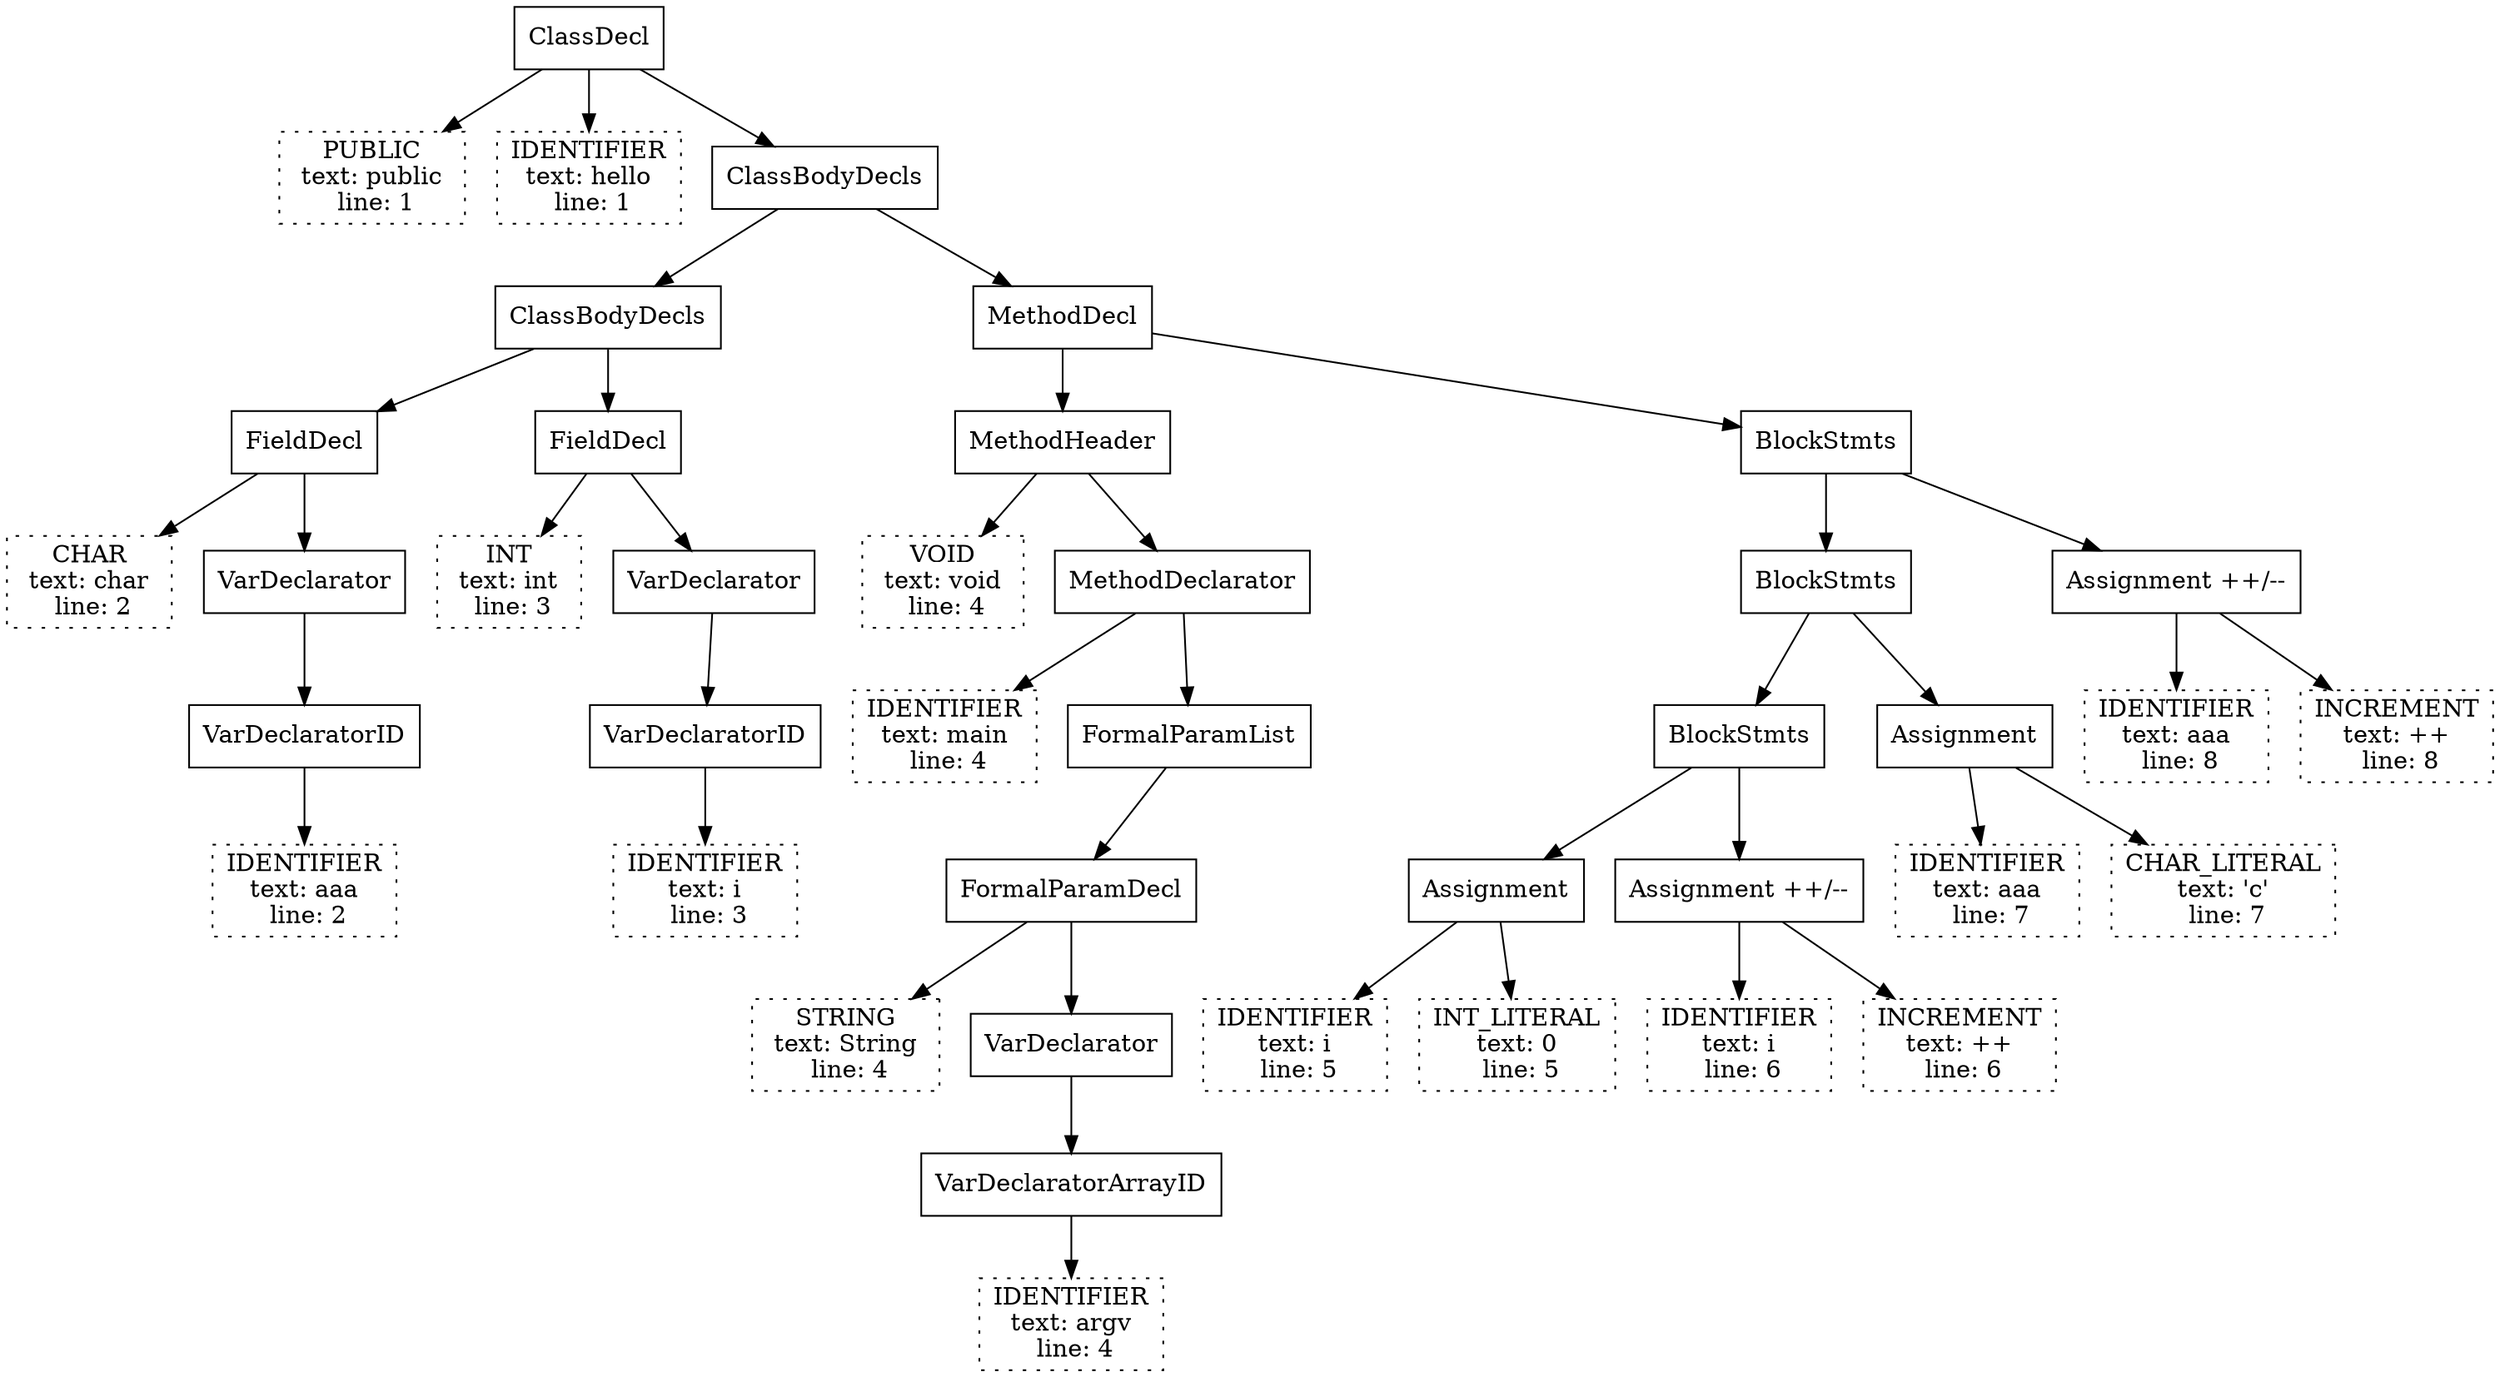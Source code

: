 digraph {
	N0 [shape=rectangle label=<ClassDecl>]
	N1 [shape=rectangle style=dotted label=<PUBLIC<br/> text: public <br/> line: 1>]
	N0 -> N1
	N2 [shape=rectangle style=dotted label=<IDENTIFIER<br/> text: hello <br/> line: 1>]
	N0 -> N2
	N3 [shape=rectangle label=<ClassBodyDecls>]
	N0 -> N3
	N4 [shape=rectangle label=<ClassBodyDecls>]
	N3 -> N4
	N5 [shape=rectangle label=<FieldDecl>]
	N4 -> N5
	N6 [shape=rectangle style=dotted label=<CHAR<br/> text: char <br/> line: 2>]
	N5 -> N6
	N7 [shape=rectangle label=<VarDeclarator>]
	N5 -> N7
	N8 [shape=rectangle label=<VarDeclaratorID>]
	N7 -> N8
	N9 [shape=rectangle style=dotted label=<IDENTIFIER<br/> text: aaa <br/> line: 2>]
	N8 -> N9
	N10 [shape=rectangle label=<FieldDecl>]
	N4 -> N10
	N11 [shape=rectangle style=dotted label=<INT<br/> text: int <br/> line: 3>]
	N10 -> N11
	N12 [shape=rectangle label=<VarDeclarator>]
	N10 -> N12
	N13 [shape=rectangle label=<VarDeclaratorID>]
	N12 -> N13
	N14 [shape=rectangle style=dotted label=<IDENTIFIER<br/> text: i <br/> line: 3>]
	N13 -> N14
	N15 [shape=rectangle label=<MethodDecl>]
	N3 -> N15
	N16 [shape=rectangle label=<MethodHeader>]
	N15 -> N16
	N17 [shape=rectangle style=dotted label=<VOID<br/> text: void <br/> line: 4>]
	N16 -> N17
	N18 [shape=rectangle label=<MethodDeclarator>]
	N16 -> N18
	N19 [shape=rectangle style=dotted label=<IDENTIFIER<br/> text: main <br/> line: 4>]
	N18 -> N19
	N20 [shape=rectangle label=<FormalParamList>]
	N18 -> N20
	N21 [shape=rectangle label=<FormalParamDecl>]
	N20 -> N21
	N22 [shape=rectangle style=dotted label=<STRING<br/> text: String <br/> line: 4>]
	N21 -> N22
	N23 [shape=rectangle label=<VarDeclarator>]
	N21 -> N23
	N24 [shape=rectangle label=<VarDeclaratorArrayID>]
	N23 -> N24
	N25 [shape=rectangle style=dotted label=<IDENTIFIER<br/> text: argv <br/> line: 4>]
	N24 -> N25
	N26 [shape=rectangle label=<BlockStmts>]
	N15 -> N26
	N27 [shape=rectangle label=<BlockStmts>]
	N26 -> N27
	N28 [shape=rectangle label=<BlockStmts>]
	N27 -> N28
	N29 [shape=rectangle label=<Assignment>]
	N28 -> N29
	N30 [shape=rectangle style=dotted label=<IDENTIFIER<br/> text: i <br/> line: 5>]
	N29 -> N30
	N31 [shape=rectangle style=dotted label=<INT_LITERAL<br/> text: 0 <br/> line: 5>]
	N29 -> N31
	N32 [shape=rectangle label=<Assignment ++/-->]
	N28 -> N32
	N33 [shape=rectangle style=dotted label=<IDENTIFIER<br/> text: i <br/> line: 6>]
	N32 -> N33
	N34 [shape=rectangle style=dotted label=<INCREMENT<br/> text: ++ <br/> line: 6>]
	N32 -> N34
	N35 [shape=rectangle label=<Assignment>]
	N27 -> N35
	N36 [shape=rectangle style=dotted label=<IDENTIFIER<br/> text: aaa <br/> line: 7>]
	N35 -> N36
	N37 [shape=rectangle style=dotted label=<CHAR_LITERAL<br/> text: 'c' <br/> line: 7>]
	N35 -> N37
	N38 [shape=rectangle label=<Assignment ++/-->]
	N26 -> N38
	N39 [shape=rectangle style=dotted label=<IDENTIFIER<br/> text: aaa <br/> line: 8>]
	N38 -> N39
	N40 [shape=rectangle style=dotted label=<INCREMENT<br/> text: ++ <br/> line: 8>]
	N38 -> N40
}
